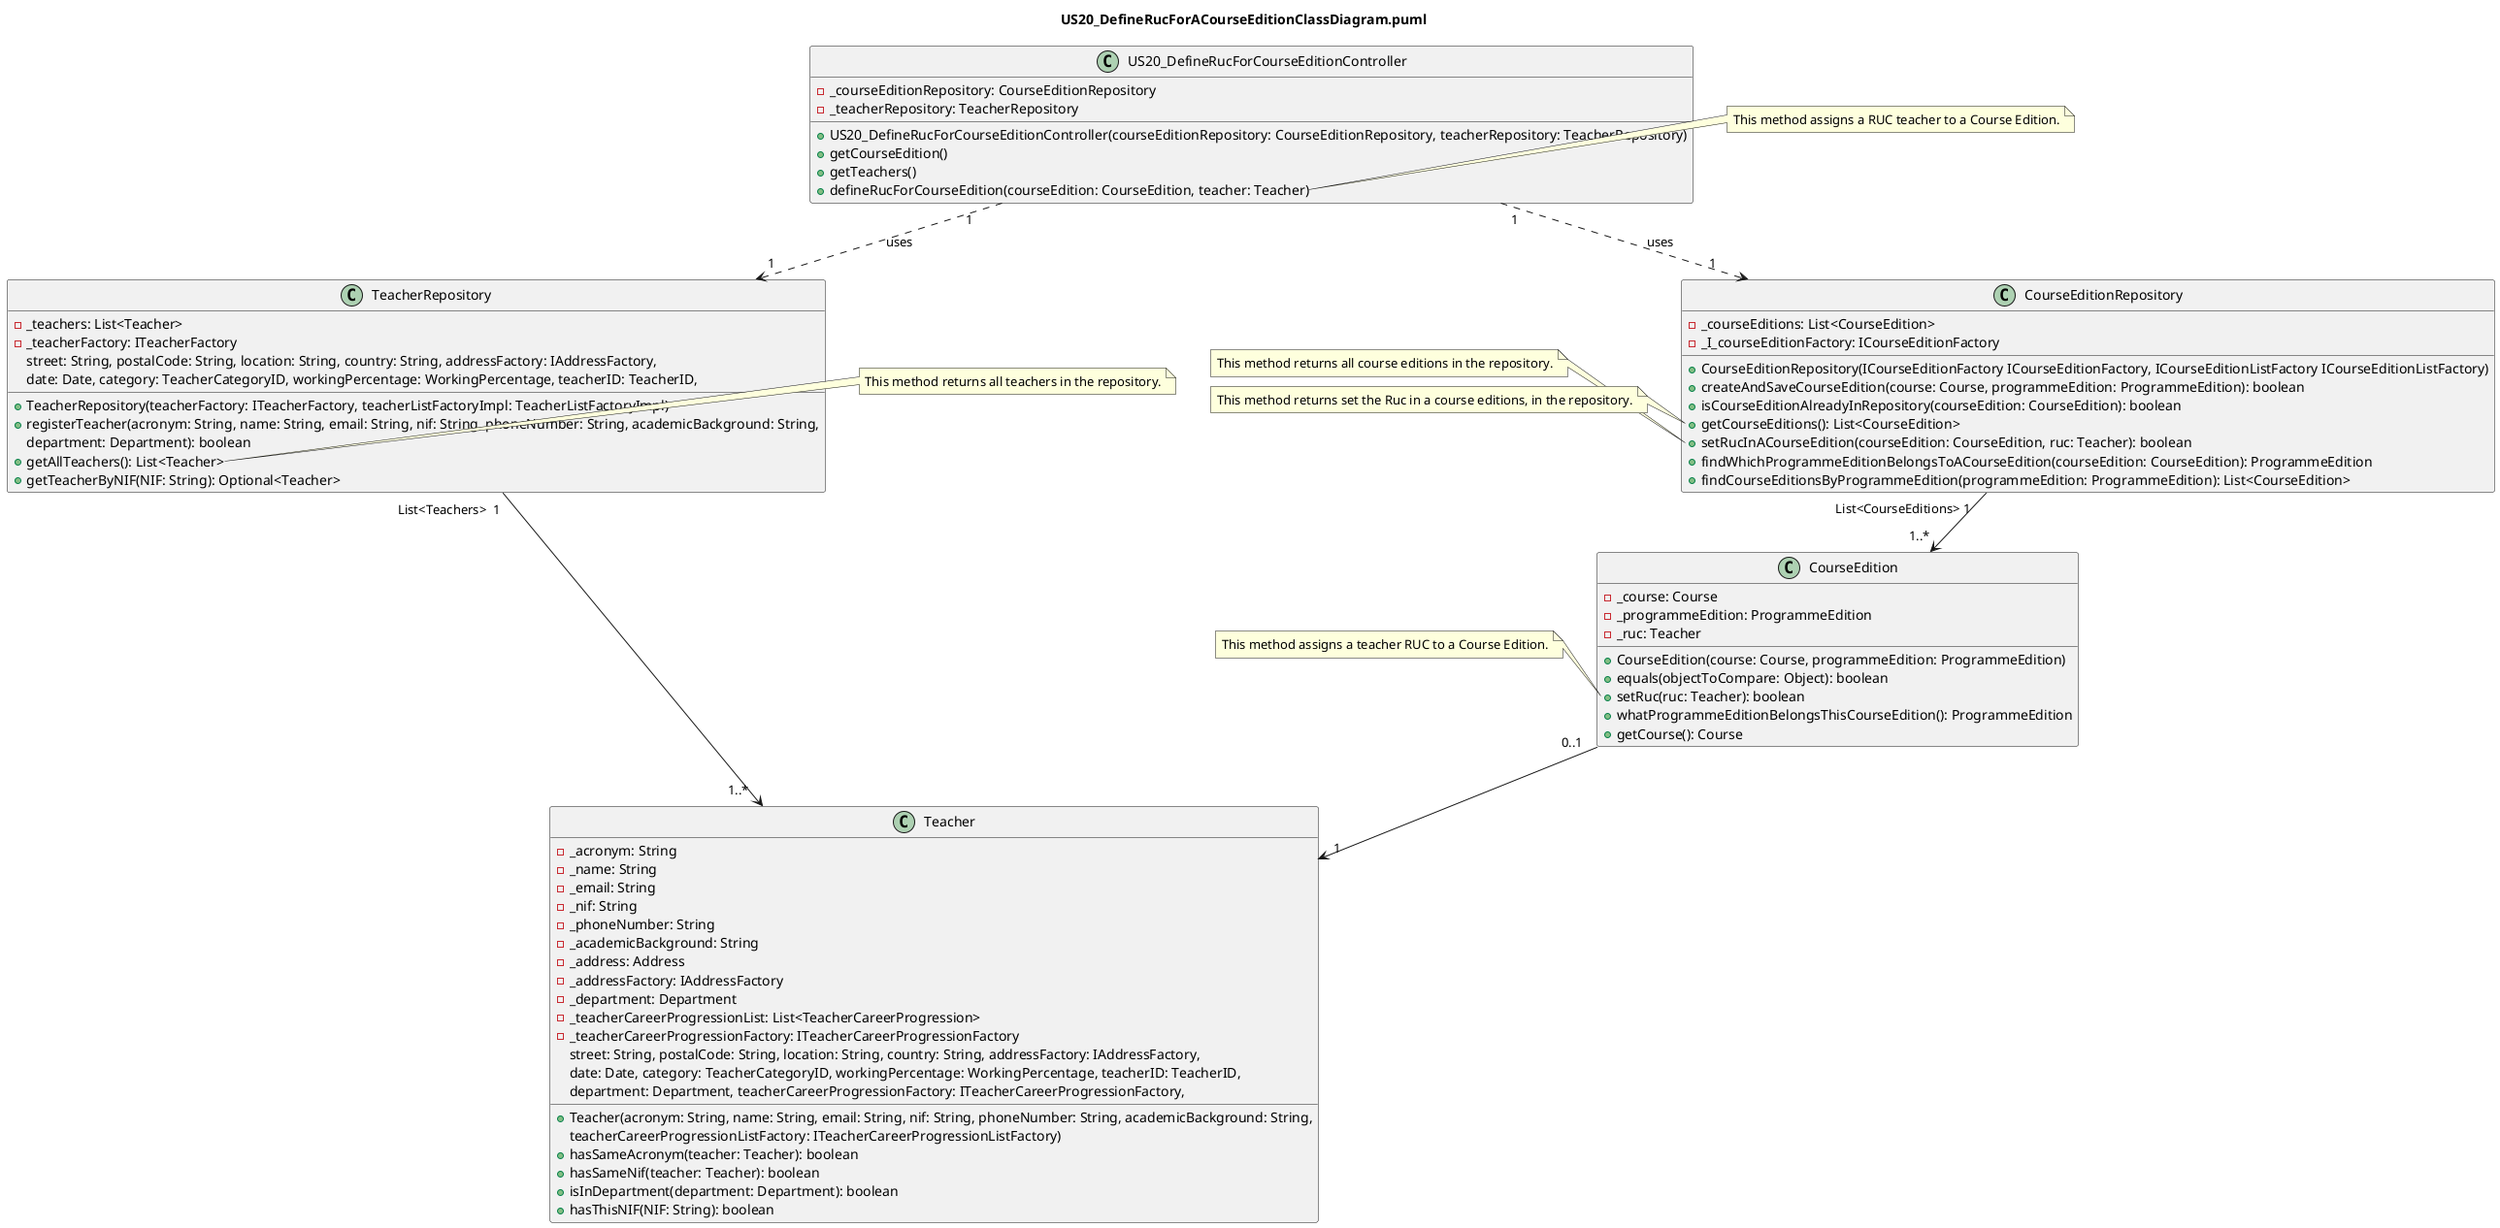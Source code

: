@startuml

title US20_DefineRucForACourseEditionClassDiagram.puml

class US20_DefineRucForCourseEditionController {
    -_courseEditionRepository: CourseEditionRepository
    -_teacherRepository: TeacherRepository
    +US20_DefineRucForCourseEditionController(courseEditionRepository: CourseEditionRepository, teacherRepository: TeacherRepository)
    +getCourseEdition()
    +getTeachers()
    +defineRucForCourseEdition(courseEdition: CourseEdition, teacher: Teacher)
}

note right of US20_DefineRucForCourseEditionController::defineRucForCourseEdition
  This method assigns a RUC teacher to a Course Edition.
end note

class Teacher {
    -_acronym: String
    -_name: String
    -_email: String
    -_nif: String
    -_phoneNumber: String
    -_academicBackground: String
    -_address: Address
    -_addressFactory: IAddressFactory
    -_department: Department
    -_teacherCareerProgressionList: List<TeacherCareerProgression>
    -_teacherCareerProgressionFactory: ITeacherCareerProgressionFactory
    +Teacher(acronym: String, name: String, email: String, nif: String, phoneNumber: String, academicBackground: String,
             street: String, postalCode: String, location: String, country: String, addressFactory: IAddressFactory,
             date: Date, category: TeacherCategoryID, workingPercentage: WorkingPercentage, teacherID: TeacherID,
             department: Department, teacherCareerProgressionFactory: ITeacherCareerProgressionFactory,
             teacherCareerProgressionListFactory: ITeacherCareerProgressionListFactory)
    +hasSameAcronym(teacher: Teacher): boolean
    +hasSameNif(teacher: Teacher): boolean
    +isInDepartment(department: Department): boolean
    +hasThisNIF(NIF: String): boolean
}

class TeacherRepository {
    -_teachers: List<Teacher>
    -_teacherFactory: ITeacherFactory
    +TeacherRepository(teacherFactory: ITeacherFactory, teacherListFactoryImpl: TeacherListFactoryImpl)
    +registerTeacher(acronym: String, name: String, email: String, nif: String, phoneNumber: String, academicBackground: String,
                     street: String, postalCode: String, location: String, country: String, addressFactory: IAddressFactory,
                     date: Date, category: TeacherCategoryID, workingPercentage: WorkingPercentage, teacherID: TeacherID,
                     department: Department): boolean
    +getAllTeachers(): List<Teacher>
    +getTeacherByNIF(NIF: String): Optional<Teacher>
}

note right of TeacherRepository::getAllTeachers
  This method returns all teachers in the repository.
end note

class CourseEdition {
    -_course: Course
    -_programmeEdition: ProgrammeEdition
    -_ruc: Teacher
    +CourseEdition(course: Course, programmeEdition: ProgrammeEdition)
    +equals(objectToCompare: Object): boolean
    +setRuc(ruc: Teacher): boolean
    +whatProgrammeEditionBelongsThisCourseEdition(): ProgrammeEdition
    +getCourse(): Course
}


note left of CourseEdition::setRuc
  This method assigns a teacher RUC to a Course Edition.
end note

class CourseEditionRepository {
    -_courseEditions: List<CourseEdition>
    -_I_courseEditionFactory: ICourseEditionFactory
    +CourseEditionRepository(ICourseEditionFactory ICourseEditionFactory, ICourseEditionListFactory ICourseEditionListFactory)
    +createAndSaveCourseEdition(course: Course, programmeEdition: ProgrammeEdition): boolean
    +isCourseEditionAlreadyInRepository(courseEdition: CourseEdition): boolean
    +getCourseEditions(): List<CourseEdition>
    +setRucInACourseEdition(courseEdition: CourseEdition, ruc: Teacher): boolean
    +findWhichProgrammeEditionBelongsToACourseEdition(courseEdition: CourseEdition): ProgrammeEdition
    +findCourseEditionsByProgrammeEdition(programmeEdition: ProgrammeEdition): List<CourseEdition>
}

note left of CourseEditionRepository::setRucInACourseEdition
  This method returns all course editions in the repository.
end note

note left of CourseEditionRepository::getCourseEditions
  This method returns set the Ruc in a course editions, in the repository.
end note




US20_DefineRucForCourseEditionController "  1  " ..> "  1  " CourseEditionRepository : uses

US20_DefineRucForCourseEditionController "  1  " ..> "  1  " TeacherRepository: uses

CourseEditionRepository " List<CourseEditions> 1  " --> "  1..*  " CourseEdition

TeacherRepository "List<Teachers>  1  " --> "  1..*  " Teacher

CourseEdition "  0..1  " --> "  1  " Teacher



@enduml
